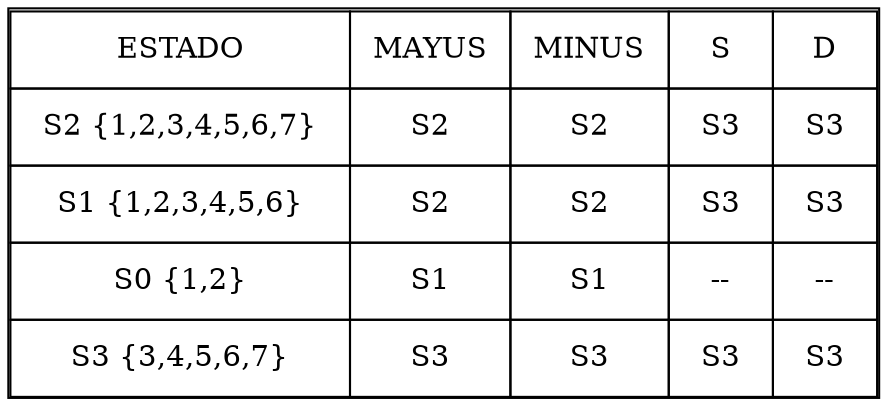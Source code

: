 digraph grafica{
rankdir=LR;
forcelabels= true;
node [shape = plain];
nodo30 [label = <<table border = '1' cellboder = '1' cellspacing='0' cellpadding='10'>
<tr>
<td>ESTADO</td>
<td>MAYUS</td>
<td>MINUS</td>
<td>S</td>
<td>D</td>
</tr>
<tr>
<td> S2 {1,2,3,4,5,6,7} </td>
<td> S2 </td>
<td> S2 </td>
<td> S3 </td>
<td> S3 </td>
</tr>
<tr>
<td> S1 {1,2,3,4,5,6} </td>
<td> S2 </td>
<td> S2 </td>
<td> S3 </td>
<td> S3 </td>
</tr>
<tr>
<td> S0 {1,2} </td>
<td> S1 </td>
<td> S1 </td>
<td> -- </td>
<td> -- </td>
</tr>
<tr>
<td> S3 {3,4,5,6,7} </td>
<td> S3 </td>
<td> S3 </td>
<td> S3 </td>
<td> S3 </td>
</tr>
</table>>];

}